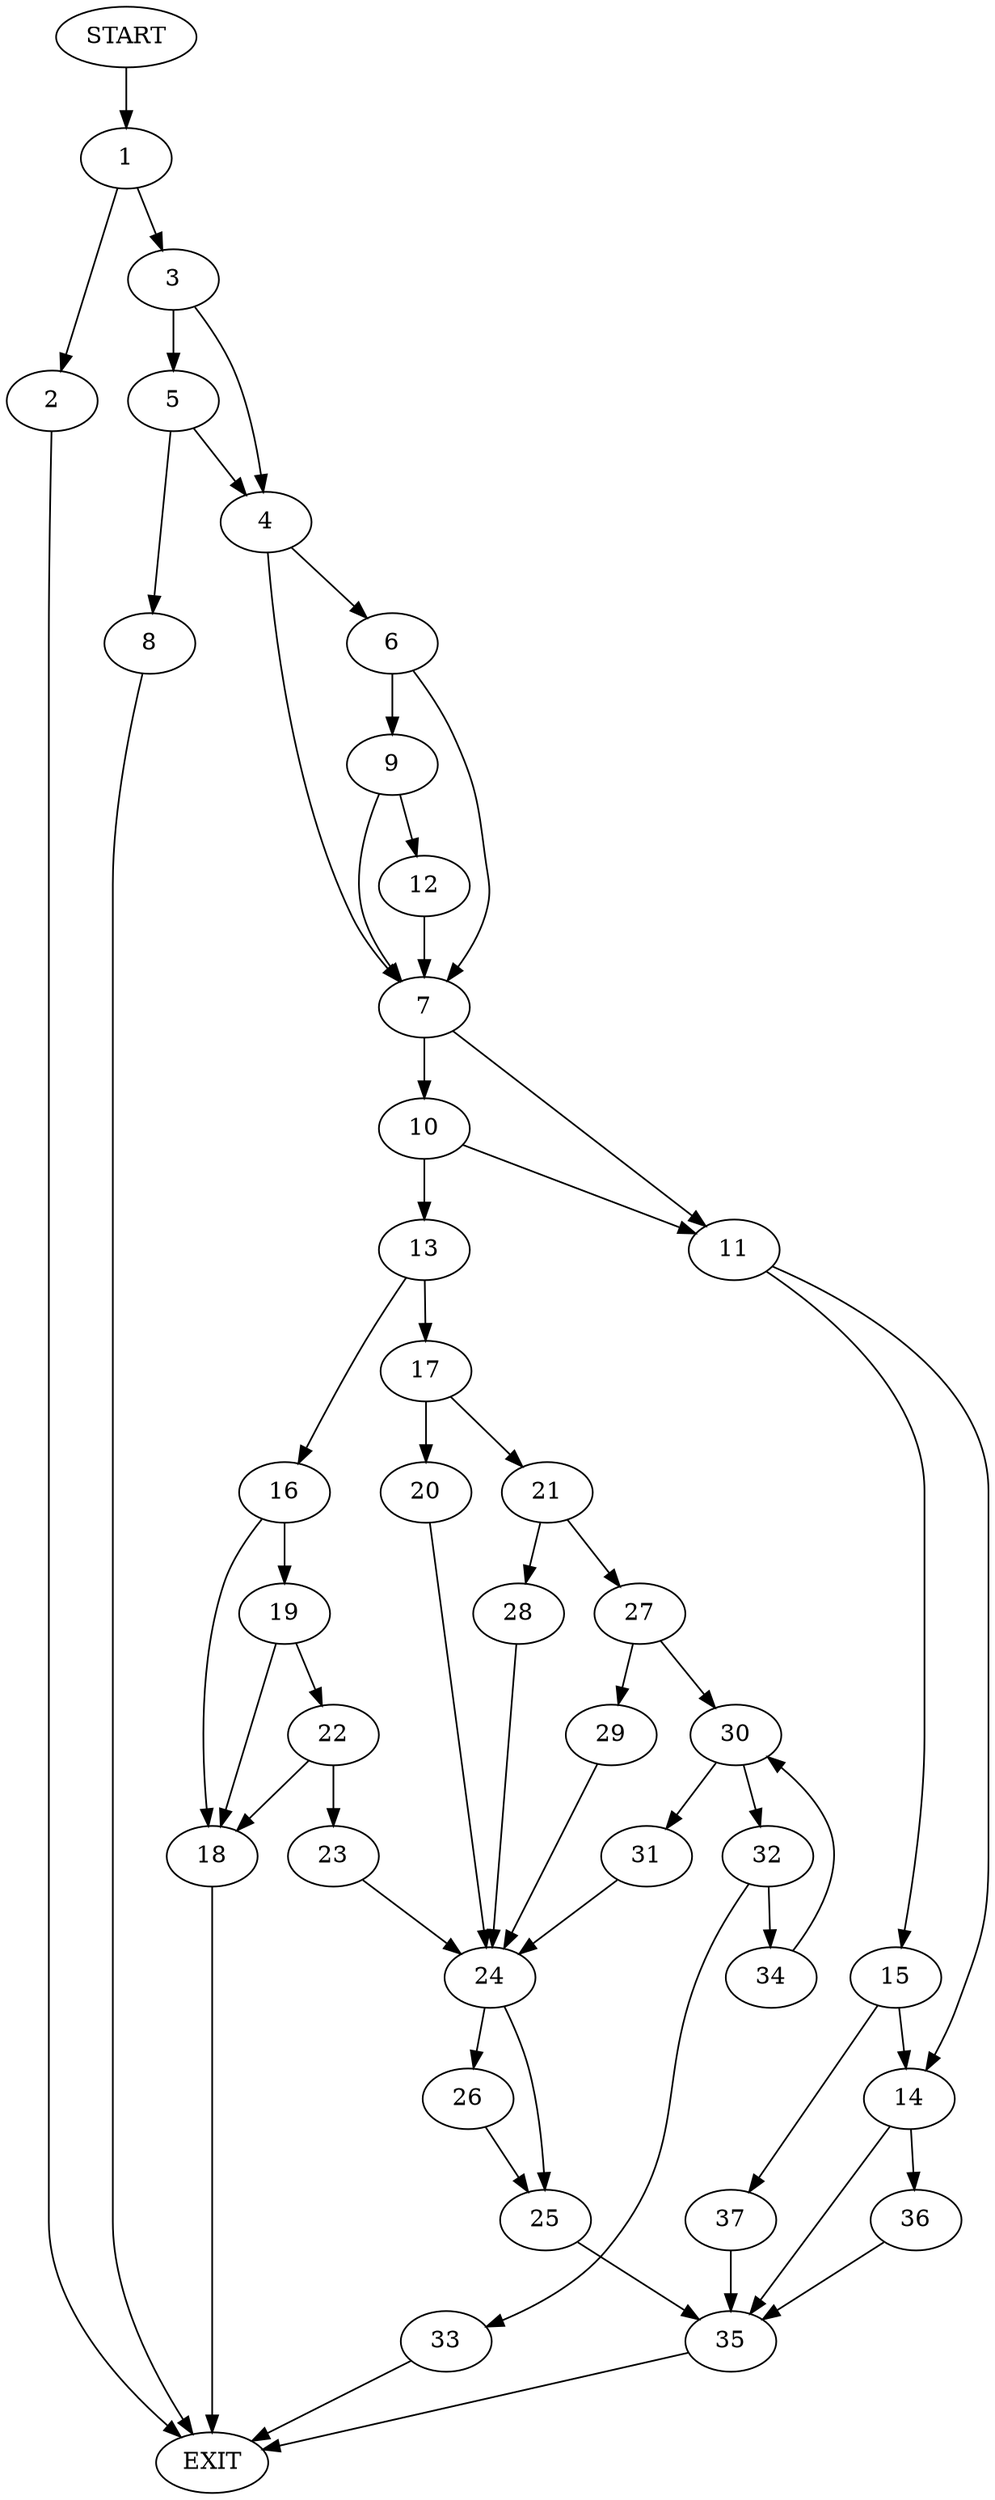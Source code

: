 digraph {
0 [label="START"]
38 [label="EXIT"]
0 -> 1
1 -> 2
1 -> 3
3 -> 4
3 -> 5
2 -> 38
4 -> 6
4 -> 7
5 -> 4
5 -> 8
8 -> 38
6 -> 9
6 -> 7
7 -> 10
7 -> 11
9 -> 12
9 -> 7
12 -> 7
10 -> 13
10 -> 11
11 -> 14
11 -> 15
13 -> 16
13 -> 17
16 -> 18
16 -> 19
17 -> 20
17 -> 21
18 -> 38
19 -> 18
19 -> 22
22 -> 18
22 -> 23
23 -> 24
24 -> 25
24 -> 26
20 -> 24
21 -> 27
21 -> 28
27 -> 29
27 -> 30
28 -> 24
29 -> 24
30 -> 31
30 -> 32
31 -> 24
32 -> 33
32 -> 34
34 -> 30
33 -> 38
25 -> 35
26 -> 25
35 -> 38
14 -> 35
14 -> 36
15 -> 37
15 -> 14
37 -> 35
36 -> 35
}
